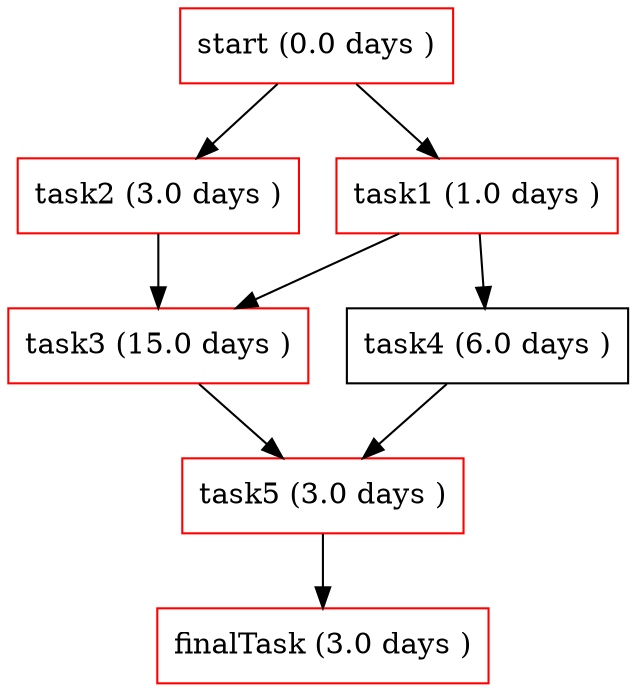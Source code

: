 digraph G {
	start [shape=box,label="start (0.0 days )"];
	start [color=red];
	task1 [shape=box];
	start -> task1;
	task1 [shape=box,label="task1 (1.0 days )"];
	task1 [color=red];
	task3 [shape=box];
	task1 -> task3;
	task3 [shape=box,label="task3 (15.0 days )"];
	task3 [color=red];
	task5 [shape=box];
	task3 -> task5;
	task5 [shape=box,label="task5 (3.0 days )"];
	task5 [color=red];
	finalTask [shape=box];
	task5 -> finalTask;
	finalTask [shape=box,label="finalTask (3.0 days )"];
	finalTask [color=red];
	task4 [shape=box];
	task1 -> task4;
	task4 [shape=box,label="task4 (6.0 days )"];
	task5 [shape=box];
	task4 -> task5;
	task2 [shape=box];
	start -> task2;
	task2 [shape=box,label="task2 (3.0 days )"];
	task2 [color=red];
	task3 [shape=box];
	task2 -> task3;
}